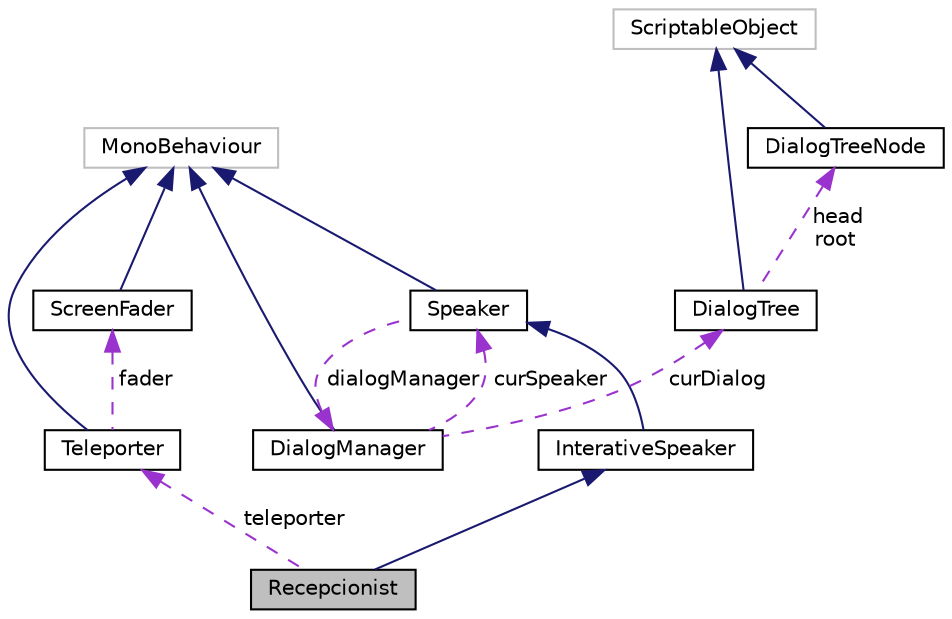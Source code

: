 digraph "Recepcionist"
{
  edge [fontname="Helvetica",fontsize="10",labelfontname="Helvetica",labelfontsize="10"];
  node [fontname="Helvetica",fontsize="10",shape=record];
  Node1 [label="Recepcionist",height=0.2,width=0.4,color="black", fillcolor="grey75", style="filled", fontcolor="black"];
  Node2 -> Node1 [dir="back",color="midnightblue",fontsize="10",style="solid",fontname="Helvetica"];
  Node2 [label="InterativeSpeaker",height=0.2,width=0.4,color="black", fillcolor="white", style="filled",URL="$class_interative_speaker.html",tooltip="Developed by: Higor (hcmb) An InterativeSpeaker is a Speaker that starts the dialog when the player p..."];
  Node3 -> Node2 [dir="back",color="midnightblue",fontsize="10",style="solid",fontname="Helvetica"];
  Node3 [label="Speaker",height=0.2,width=0.4,color="black", fillcolor="white", style="filled",URL="$class_speaker.html",tooltip="Developed by: Higor (hcmb) Speaker is an abstract class wich contains only a list of dialog trees tha..."];
  Node4 -> Node3 [dir="back",color="midnightblue",fontsize="10",style="solid",fontname="Helvetica"];
  Node4 [label="MonoBehaviour",height=0.2,width=0.4,color="grey75", fillcolor="white", style="filled"];
  Node5 -> Node3 [dir="back",color="darkorchid3",fontsize="10",style="dashed",label=" dialogManager" ,fontname="Helvetica"];
  Node5 [label="DialogManager",height=0.2,width=0.4,color="black", fillcolor="white", style="filled",URL="$class_dialog_manager.html"];
  Node4 -> Node5 [dir="back",color="midnightblue",fontsize="10",style="solid",fontname="Helvetica"];
  Node3 -> Node5 [dir="back",color="darkorchid3",fontsize="10",style="dashed",label=" curSpeaker" ,fontname="Helvetica"];
  Node6 -> Node5 [dir="back",color="darkorchid3",fontsize="10",style="dashed",label=" curDialog" ,fontname="Helvetica"];
  Node6 [label="DialogTree",height=0.2,width=0.4,color="black", fillcolor="white", style="filled",URL="$class_dialog_tree.html",tooltip="Developed by: Higor (hcmb) A DialogTree is a complex structure useful for creating dialogs across in ..."];
  Node7 -> Node6 [dir="back",color="midnightblue",fontsize="10",style="solid",fontname="Helvetica"];
  Node7 [label="ScriptableObject",height=0.2,width=0.4,color="grey75", fillcolor="white", style="filled"];
  Node8 -> Node6 [dir="back",color="darkorchid3",fontsize="10",style="dashed",label=" head\nroot" ,fontname="Helvetica"];
  Node8 [label="DialogTreeNode",height=0.2,width=0.4,color="black", fillcolor="white", style="filled",URL="$class_dialog_tree_node.html",tooltip="Developed by: Higor (hcmb) A DialogTreeNode is used for building a DialogTree. Shows text conversatio..."];
  Node7 -> Node8 [dir="back",color="midnightblue",fontsize="10",style="solid",fontname="Helvetica"];
  Node9 -> Node1 [dir="back",color="darkorchid3",fontsize="10",style="dashed",label=" teleporter" ,fontname="Helvetica"];
  Node9 [label="Teleporter",height=0.2,width=0.4,color="black", fillcolor="white", style="filled",URL="$class_teleporter.html",tooltip="Developed by: Higor (hcmb) Telepor "];
  Node4 -> Node9 [dir="back",color="midnightblue",fontsize="10",style="solid",fontname="Helvetica"];
  Node10 -> Node9 [dir="back",color="darkorchid3",fontsize="10",style="dashed",label=" fader" ,fontname="Helvetica"];
  Node10 [label="ScreenFader",height=0.2,width=0.4,color="black", fillcolor="white", style="filled",URL="$class_screen_fader.html",tooltip="Developed by: Higor (hcmb) ScreenFader can be used for fading the screen in/out whenever needed..."];
  Node4 -> Node10 [dir="back",color="midnightblue",fontsize="10",style="solid",fontname="Helvetica"];
}
